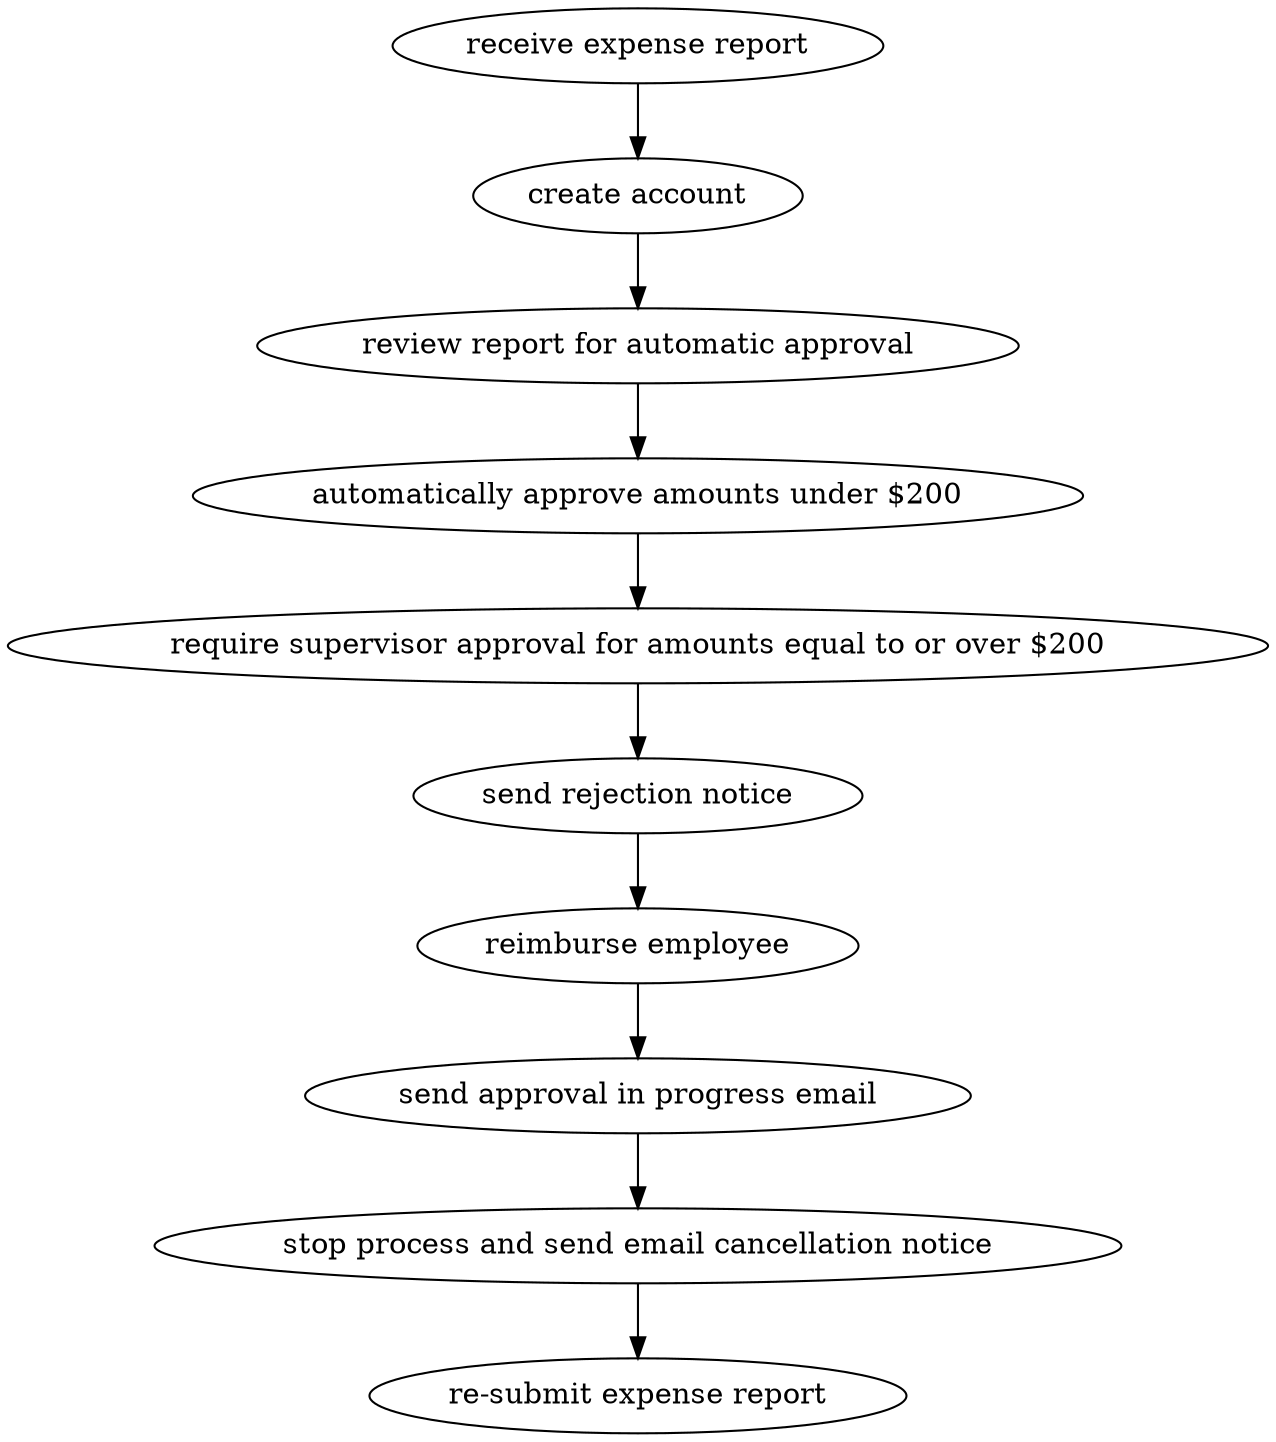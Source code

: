 strict digraph "doc-9.5" {
	graph [name="doc-9.5"];
	"receive expense report"	[attrs="{'type': 'Activity', 'label': 'receive expense report'}"];
	"create account"	[attrs="{'type': 'Activity', 'label': 'create account'}"];
	"receive expense report" -> "create account"	[attrs="{'type': 'flow', 'label': 'flow'}"];
	"review report for automatic approval"	[attrs="{'type': 'Activity', 'label': 'review report for automatic approval'}"];
	"create account" -> "review report for automatic approval"	[attrs="{'type': 'flow', 'label': 'flow'}"];
	"automatically approve amounts under $200"	[attrs="{'type': 'Activity', 'label': 'automatically approve amounts under $200'}"];
	"review report for automatic approval" -> "automatically approve amounts under $200"	[attrs="{'type': 'flow', 'label': 'flow'}"];
	"require supervisor approval for amounts equal to or over $200"	[attrs="{'type': 'Activity', 'label': 'require supervisor approval for amounts equal to or over $200'}"];
	"automatically approve amounts under $200" -> "require supervisor approval for amounts equal to or over $200"	[attrs="{'type': 'flow', 'label': 'flow'}"];
	"send rejection notice"	[attrs="{'type': 'Activity', 'label': 'send rejection notice'}"];
	"require supervisor approval for amounts equal to or over $200" -> "send rejection notice"	[attrs="{'type': 'flow', 'label': 'flow'}"];
	"reimburse employee"	[attrs="{'type': 'Activity', 'label': 'reimburse employee'}"];
	"send rejection notice" -> "reimburse employee"	[attrs="{'type': 'flow', 'label': 'flow'}"];
	"send approval in progress email"	[attrs="{'type': 'Activity', 'label': 'send approval in progress email'}"];
	"reimburse employee" -> "send approval in progress email"	[attrs="{'type': 'flow', 'label': 'flow'}"];
	"stop process and send email cancellation notice"	[attrs="{'type': 'Activity', 'label': 'stop process and send email cancellation notice'}"];
	"send approval in progress email" -> "stop process and send email cancellation notice"	[attrs="{'type': 'flow', 'label': 'flow'}"];
	"re-submit expense report"	[attrs="{'type': 'Activity', 'label': 're-submit expense report'}"];
	"stop process and send email cancellation notice" -> "re-submit expense report"	[attrs="{'type': 'flow', 'label': 'flow'}"];
}
